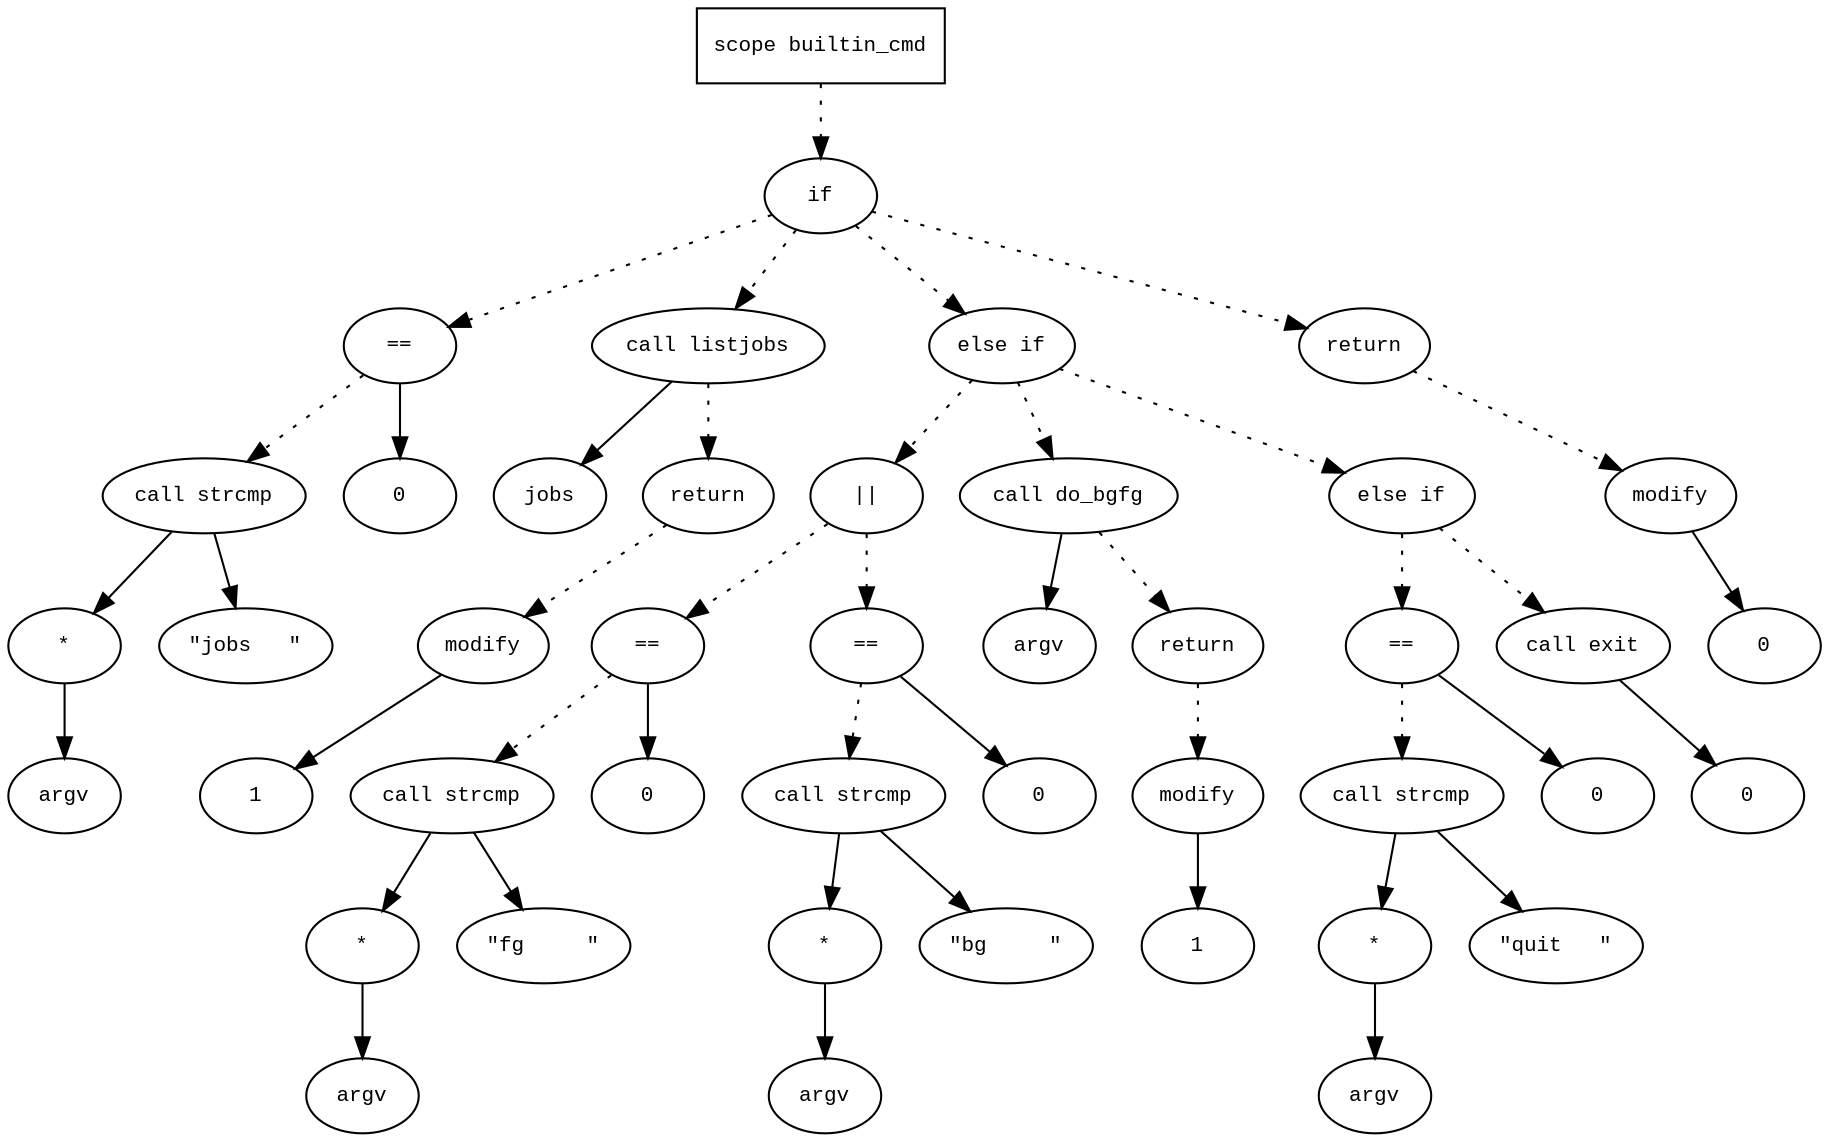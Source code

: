digraph AST {
  graph [fontname="Times New Roman",fontsize=10];
  node  [fontname="Courier New",fontsize=10];
  edge  [fontname="Times New Roman",fontsize=10];

  node1 [label="scope builtin_cmd",shape=box];
  node2 [label="if",shape=ellipse];
  node1 -> node2 [style=dotted];
  node3 [label="==",shape=ellipse];
  node4 [label="call strcmp",shape=ellipse];
  node5 [label="*",shape=ellipse];
  node6 [label="argv",shape=ellipse];
  node5 -> node6;
  node4 -> node5;
  node7 [label="\"jobs   \"",shape=ellipse];
  node4 -> node7;
  node3 -> node4 [style=dotted];
  node8 [label="0",shape=ellipse];
  node3 -> node8;
  node2 -> node3 [style=dotted];
  node9 [label="call listjobs",shape=ellipse];
  node10 [label="jobs",shape=ellipse];
  node9 -> node10;
  node2 -> node9 [style=dotted];
  node11 [label="return",shape=ellipse];
  node12 [label="modify",shape=ellipse];
  node13 [label="1",shape=ellipse];
  node12 -> node13;
  node11 -> node12 [style=dotted];
  node9 -> node11 [style=dotted];
  node14 [label="else if",shape=ellipse];
  node2 -> node14 [style=dotted];
  node15 [label="||",shape=ellipse];
  node16 [label="==",shape=ellipse];
  node17 [label="call strcmp",shape=ellipse];
  node18 [label="*",shape=ellipse];
  node19 [label="argv",shape=ellipse];
  node18 -> node19;
  node17 -> node18;
  node20 [label="\"fg     \"",shape=ellipse];
  node17 -> node20;
  node16 -> node17 [style=dotted];
  node21 [label="0",shape=ellipse];
  node16 -> node21;
  node15 -> node16 [style=dotted];
  node22 [label="==",shape=ellipse];
  node23 [label="call strcmp",shape=ellipse];
  node24 [label="*",shape=ellipse];
  node25 [label="argv",shape=ellipse];
  node24 -> node25;
  node23 -> node24;
  node26 [label="\"bg     \"",shape=ellipse];
  node23 -> node26;
  node22 -> node23 [style=dotted];
  node27 [label="0",shape=ellipse];
  node22 -> node27;
  node15 -> node22 [style=dotted];
  node14 -> node15 [style=dotted];
  node28 [label="call do_bgfg",shape=ellipse];
  node29 [label="argv",shape=ellipse];
  node28 -> node29;
  node14 -> node28 [style=dotted];
  node30 [label="return",shape=ellipse];
  node31 [label="modify",shape=ellipse];
  node32 [label="1",shape=ellipse];
  node31 -> node32;
  node30 -> node31 [style=dotted];
  node28 -> node30 [style=dotted];
  node33 [label="else if",shape=ellipse];
  node14 -> node33 [style=dotted];
  node34 [label="==",shape=ellipse];
  node35 [label="call strcmp",shape=ellipse];
  node36 [label="*",shape=ellipse];
  node37 [label="argv",shape=ellipse];
  node36 -> node37;
  node35 -> node36;
  node38 [label="\"quit   \"",shape=ellipse];
  node35 -> node38;
  node34 -> node35 [style=dotted];
  node39 [label="0",shape=ellipse];
  node34 -> node39;
  node33 -> node34 [style=dotted];
  node40 [label="call exit",shape=ellipse];
  node41 [label="0",shape=ellipse];
  node40 -> node41;
  node33 -> node40 [style=dotted];
  node42 [label="return",shape=ellipse];
  node43 [label="modify",shape=ellipse];
  node44 [label="0",shape=ellipse];
  node43 -> node44;
  node42 -> node43 [style=dotted];
  node2 -> node42 [style=dotted];
} 